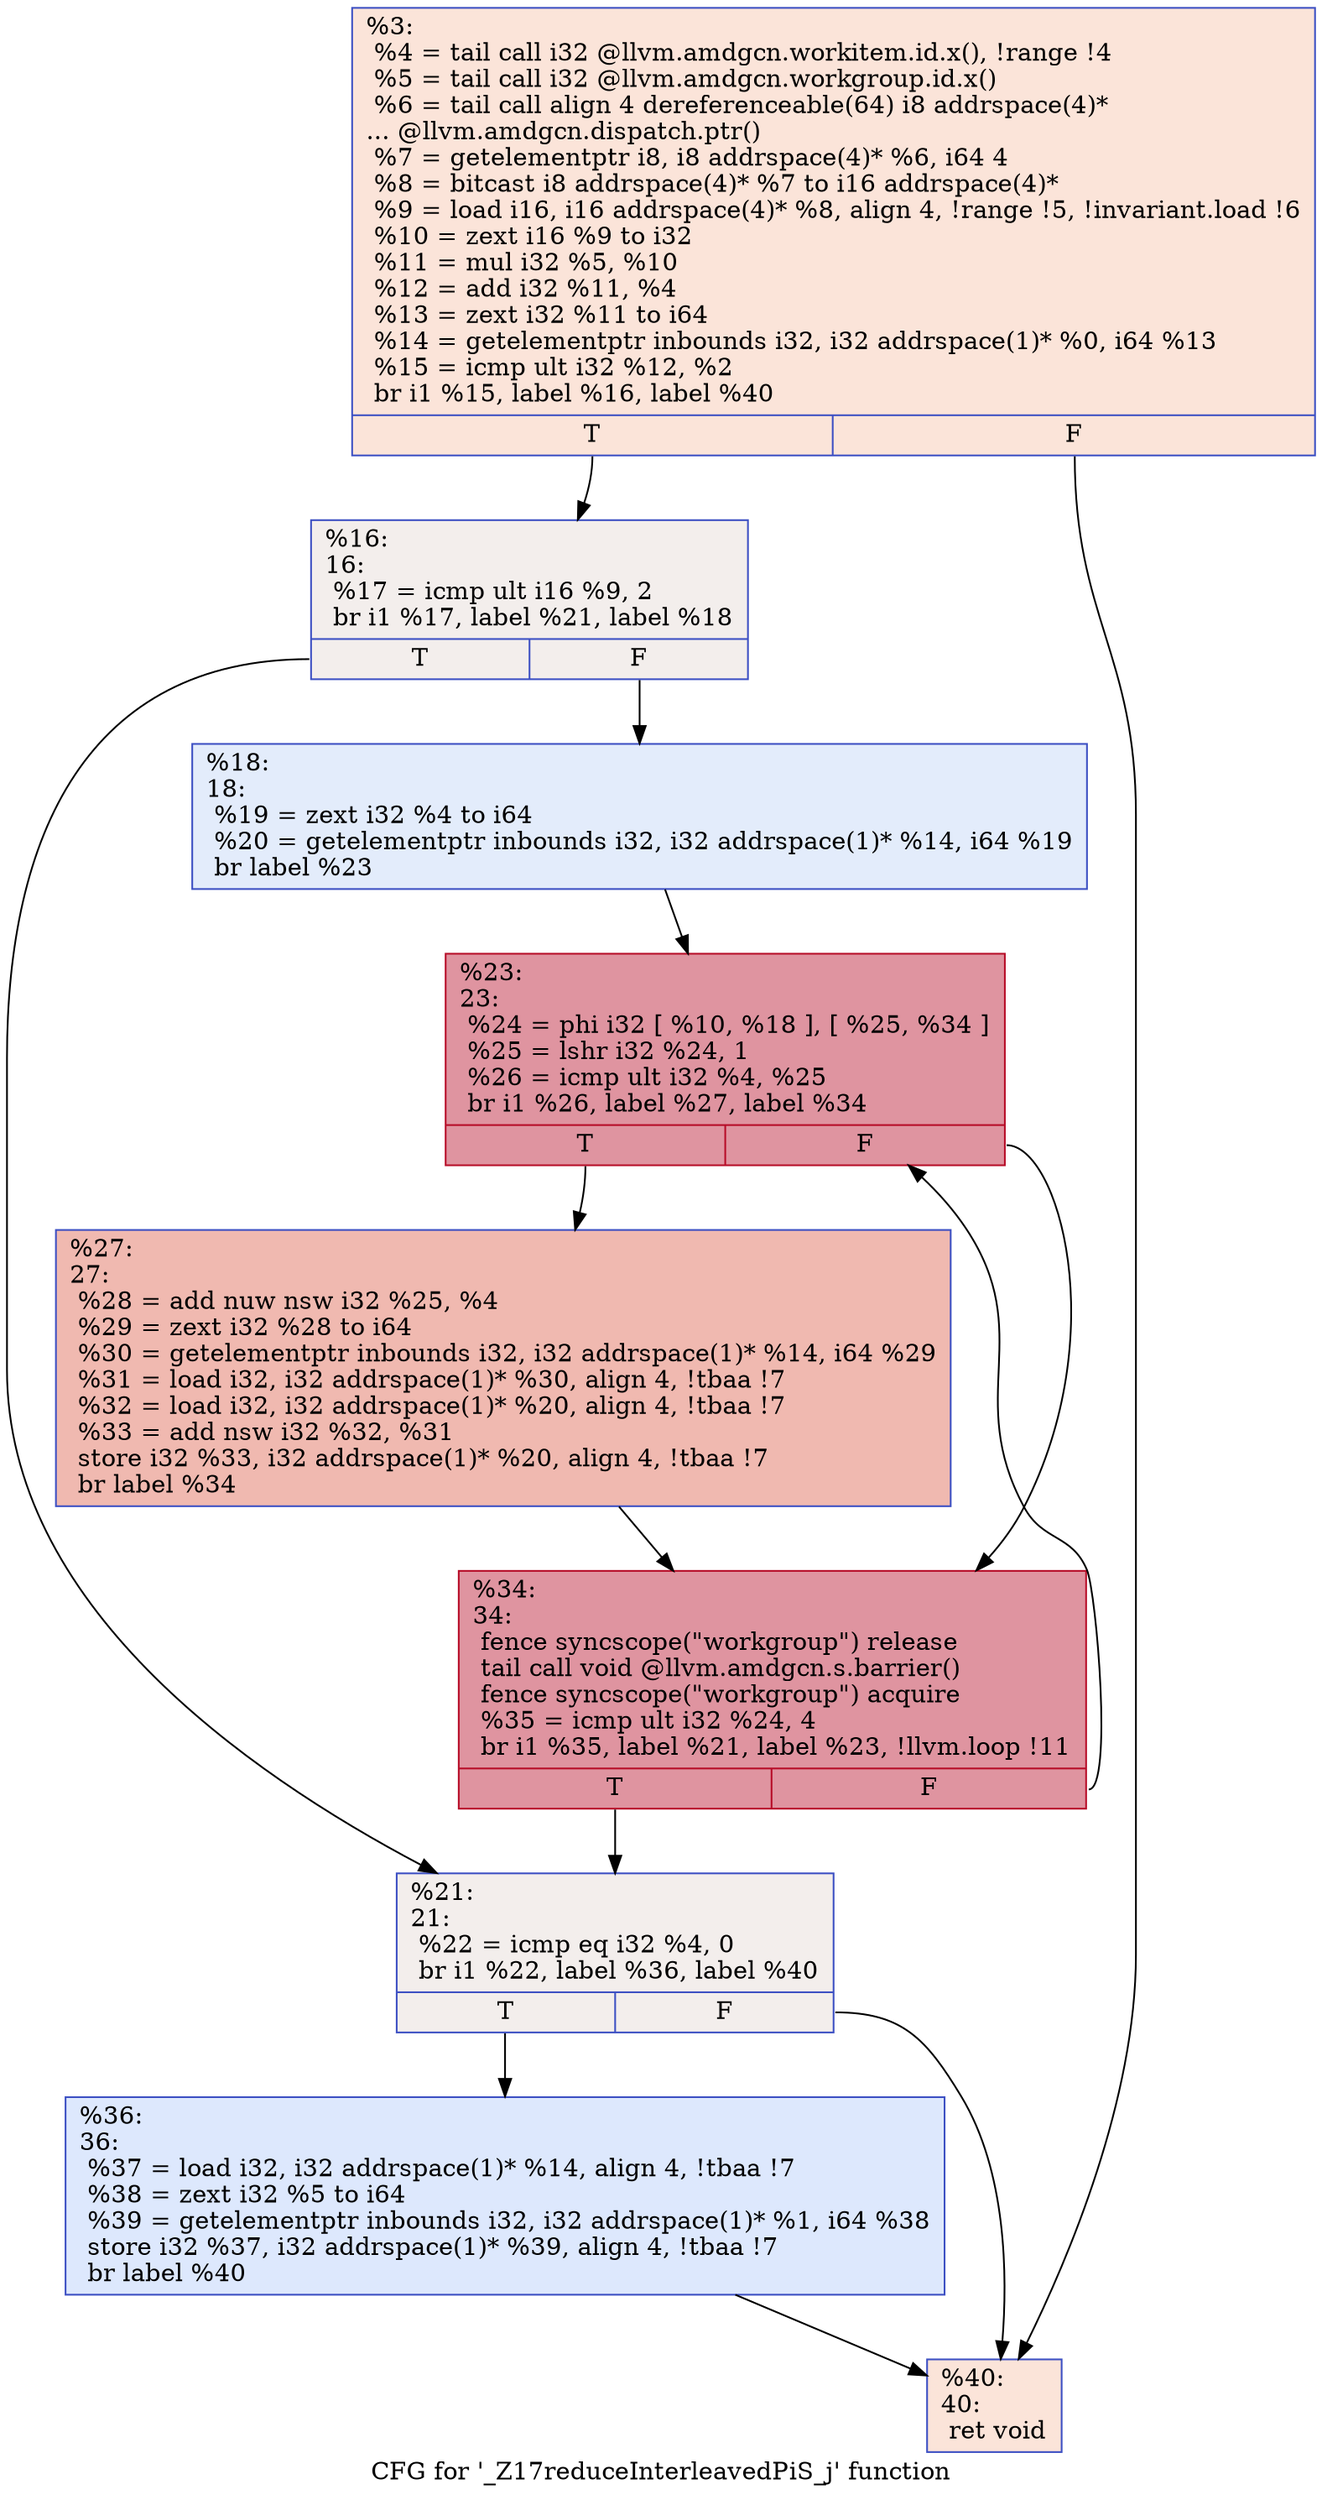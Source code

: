 digraph "CFG for '_Z17reduceInterleavedPiS_j' function" {
	label="CFG for '_Z17reduceInterleavedPiS_j' function";

	Node0x62255c0 [shape=record,color="#3d50c3ff", style=filled, fillcolor="#f5c1a970",label="{%3:\l  %4 = tail call i32 @llvm.amdgcn.workitem.id.x(), !range !4\l  %5 = tail call i32 @llvm.amdgcn.workgroup.id.x()\l  %6 = tail call align 4 dereferenceable(64) i8 addrspace(4)*\l... @llvm.amdgcn.dispatch.ptr()\l  %7 = getelementptr i8, i8 addrspace(4)* %6, i64 4\l  %8 = bitcast i8 addrspace(4)* %7 to i16 addrspace(4)*\l  %9 = load i16, i16 addrspace(4)* %8, align 4, !range !5, !invariant.load !6\l  %10 = zext i16 %9 to i32\l  %11 = mul i32 %5, %10\l  %12 = add i32 %11, %4\l  %13 = zext i32 %11 to i64\l  %14 = getelementptr inbounds i32, i32 addrspace(1)* %0, i64 %13\l  %15 = icmp ult i32 %12, %2\l  br i1 %15, label %16, label %40\l|{<s0>T|<s1>F}}"];
	Node0x62255c0:s0 -> Node0x6226350;
	Node0x62255c0:s1 -> Node0x6227660;
	Node0x6226350 [shape=record,color="#3d50c3ff", style=filled, fillcolor="#e3d9d370",label="{%16:\l16:                                               \l  %17 = icmp ult i16 %9, 2\l  br i1 %17, label %21, label %18\l|{<s0>T|<s1>F}}"];
	Node0x6226350:s0 -> Node0x62278b0;
	Node0x6226350:s1 -> Node0x6227900;
	Node0x6227900 [shape=record,color="#3d50c3ff", style=filled, fillcolor="#bfd3f670",label="{%18:\l18:                                               \l  %19 = zext i32 %4 to i64\l  %20 = getelementptr inbounds i32, i32 addrspace(1)* %14, i64 %19\l  br label %23\l}"];
	Node0x6227900 -> Node0x6227b50;
	Node0x62278b0 [shape=record,color="#3d50c3ff", style=filled, fillcolor="#e3d9d370",label="{%21:\l21:                                               \l  %22 = icmp eq i32 %4, 0\l  br i1 %22, label %36, label %40\l|{<s0>T|<s1>F}}"];
	Node0x62278b0:s0 -> Node0x6227cd0;
	Node0x62278b0:s1 -> Node0x6227660;
	Node0x6227b50 [shape=record,color="#b70d28ff", style=filled, fillcolor="#b70d2870",label="{%23:\l23:                                               \l  %24 = phi i32 [ %10, %18 ], [ %25, %34 ]\l  %25 = lshr i32 %24, 1\l  %26 = icmp ult i32 %4, %25\l  br i1 %26, label %27, label %34\l|{<s0>T|<s1>F}}"];
	Node0x6227b50:s0 -> Node0x6228090;
	Node0x6227b50:s1 -> Node0x6227e00;
	Node0x6228090 [shape=record,color="#3d50c3ff", style=filled, fillcolor="#de614d70",label="{%27:\l27:                                               \l  %28 = add nuw nsw i32 %25, %4\l  %29 = zext i32 %28 to i64\l  %30 = getelementptr inbounds i32, i32 addrspace(1)* %14, i64 %29\l  %31 = load i32, i32 addrspace(1)* %30, align 4, !tbaa !7\l  %32 = load i32, i32 addrspace(1)* %20, align 4, !tbaa !7\l  %33 = add nsw i32 %32, %31\l  store i32 %33, i32 addrspace(1)* %20, align 4, !tbaa !7\l  br label %34\l}"];
	Node0x6228090 -> Node0x6227e00;
	Node0x6227e00 [shape=record,color="#b70d28ff", style=filled, fillcolor="#b70d2870",label="{%34:\l34:                                               \l  fence syncscope(\"workgroup\") release\l  tail call void @llvm.amdgcn.s.barrier()\l  fence syncscope(\"workgroup\") acquire\l  %35 = icmp ult i32 %24, 4\l  br i1 %35, label %21, label %23, !llvm.loop !11\l|{<s0>T|<s1>F}}"];
	Node0x6227e00:s0 -> Node0x62278b0;
	Node0x6227e00:s1 -> Node0x6227b50;
	Node0x6227cd0 [shape=record,color="#3d50c3ff", style=filled, fillcolor="#b2ccfb70",label="{%36:\l36:                                               \l  %37 = load i32, i32 addrspace(1)* %14, align 4, !tbaa !7\l  %38 = zext i32 %5 to i64\l  %39 = getelementptr inbounds i32, i32 addrspace(1)* %1, i64 %38\l  store i32 %37, i32 addrspace(1)* %39, align 4, !tbaa !7\l  br label %40\l}"];
	Node0x6227cd0 -> Node0x6227660;
	Node0x6227660 [shape=record,color="#3d50c3ff", style=filled, fillcolor="#f5c1a970",label="{%40:\l40:                                               \l  ret void\l}"];
}
